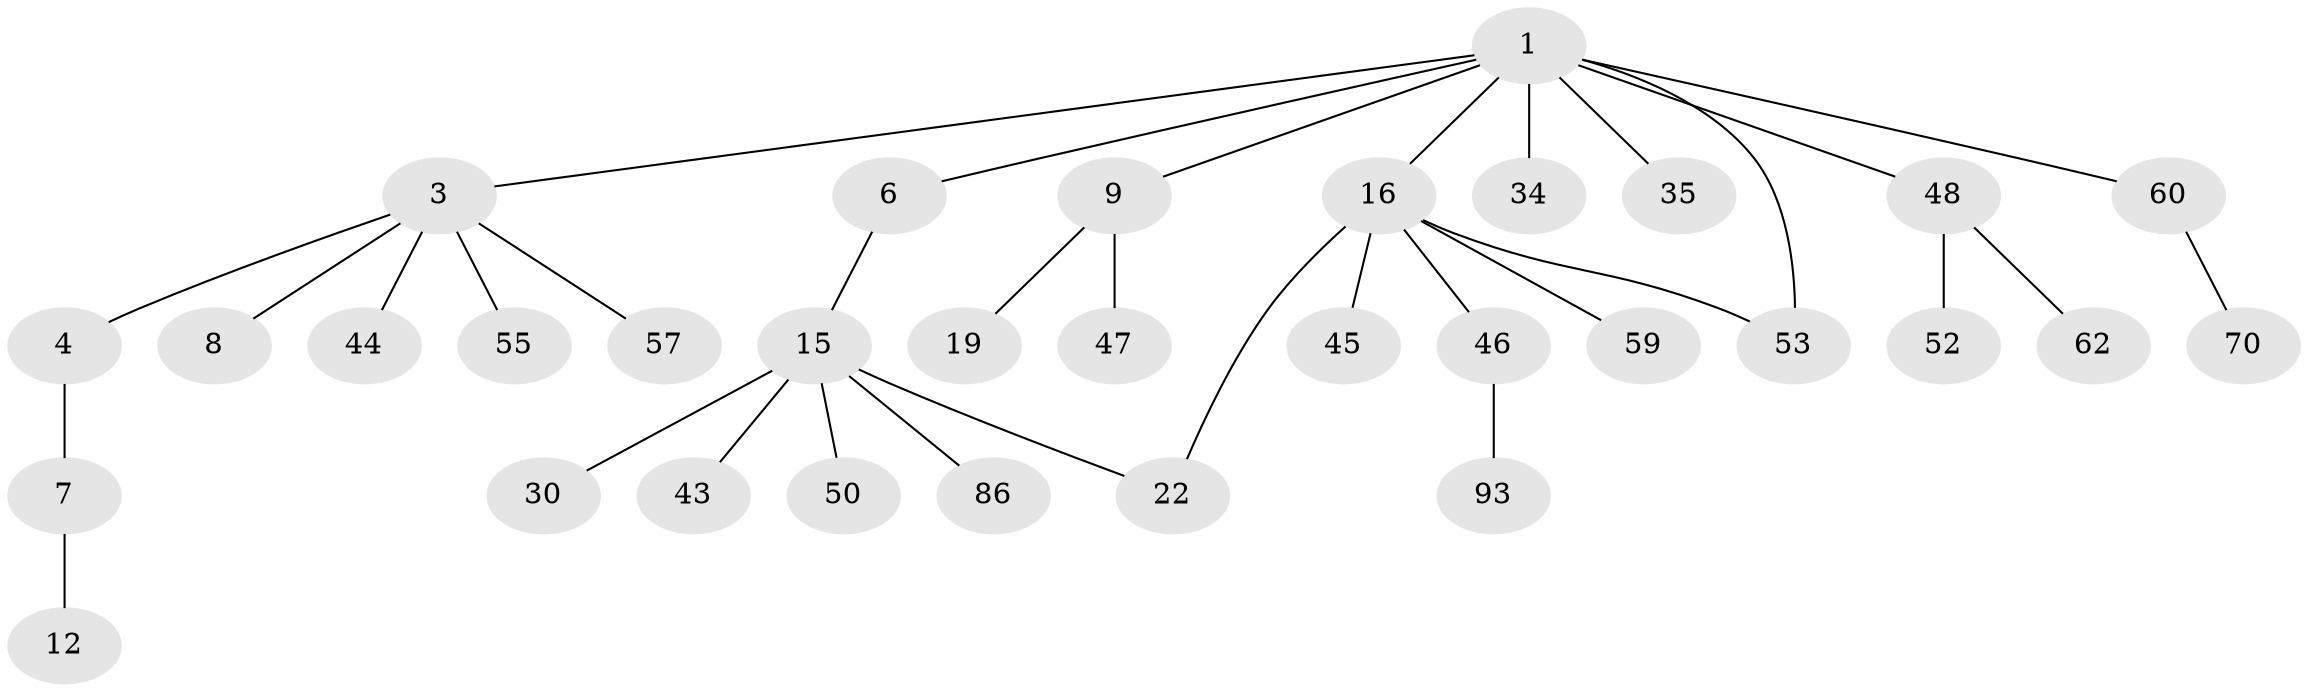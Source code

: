 // original degree distribution, {6: 0.037037037037037035, 3: 0.10185185185185185, 12: 0.009259259259259259, 8: 0.009259259259259259, 5: 0.009259259259259259, 4: 0.027777777777777776, 2: 0.3611111111111111, 1: 0.4444444444444444}
// Generated by graph-tools (version 1.1) at 2025/17/03/04/25 18:17:02]
// undirected, 32 vertices, 33 edges
graph export_dot {
graph [start="1"]
  node [color=gray90,style=filled];
  1 [super="+2+5+26"];
  3 [super="+14+36+29+90+80+78+24+20"];
  4 [super="+33+13+11+41+31+72"];
  6 [super="+42+25"];
  7;
  8 [super="+56"];
  9 [super="+10"];
  12 [super="+71+40"];
  15 [super="+17"];
  16 [super="+28+39+18+61"];
  19;
  22 [super="+65"];
  30;
  34 [super="+49"];
  35;
  43;
  44;
  45 [super="+68+66"];
  46;
  47 [super="+89"];
  48;
  50;
  52;
  53 [super="+105"];
  55 [super="+106"];
  57 [super="+63"];
  59;
  60;
  62;
  70 [super="+99+104"];
  86 [super="+103"];
  93;
  1 -- 3;
  1 -- 6;
  1 -- 35;
  1 -- 9;
  1 -- 53;
  1 -- 16;
  1 -- 34;
  1 -- 48;
  1 -- 60;
  3 -- 4;
  3 -- 8;
  3 -- 55;
  3 -- 57;
  3 -- 44;
  4 -- 7;
  6 -- 15;
  7 -- 12;
  9 -- 47;
  9 -- 19;
  15 -- 22;
  15 -- 30;
  15 -- 43;
  15 -- 86;
  15 -- 50;
  16 -- 53;
  16 -- 45;
  16 -- 22;
  16 -- 59;
  16 -- 46;
  46 -- 93;
  48 -- 52;
  48 -- 62;
  60 -- 70;
}
